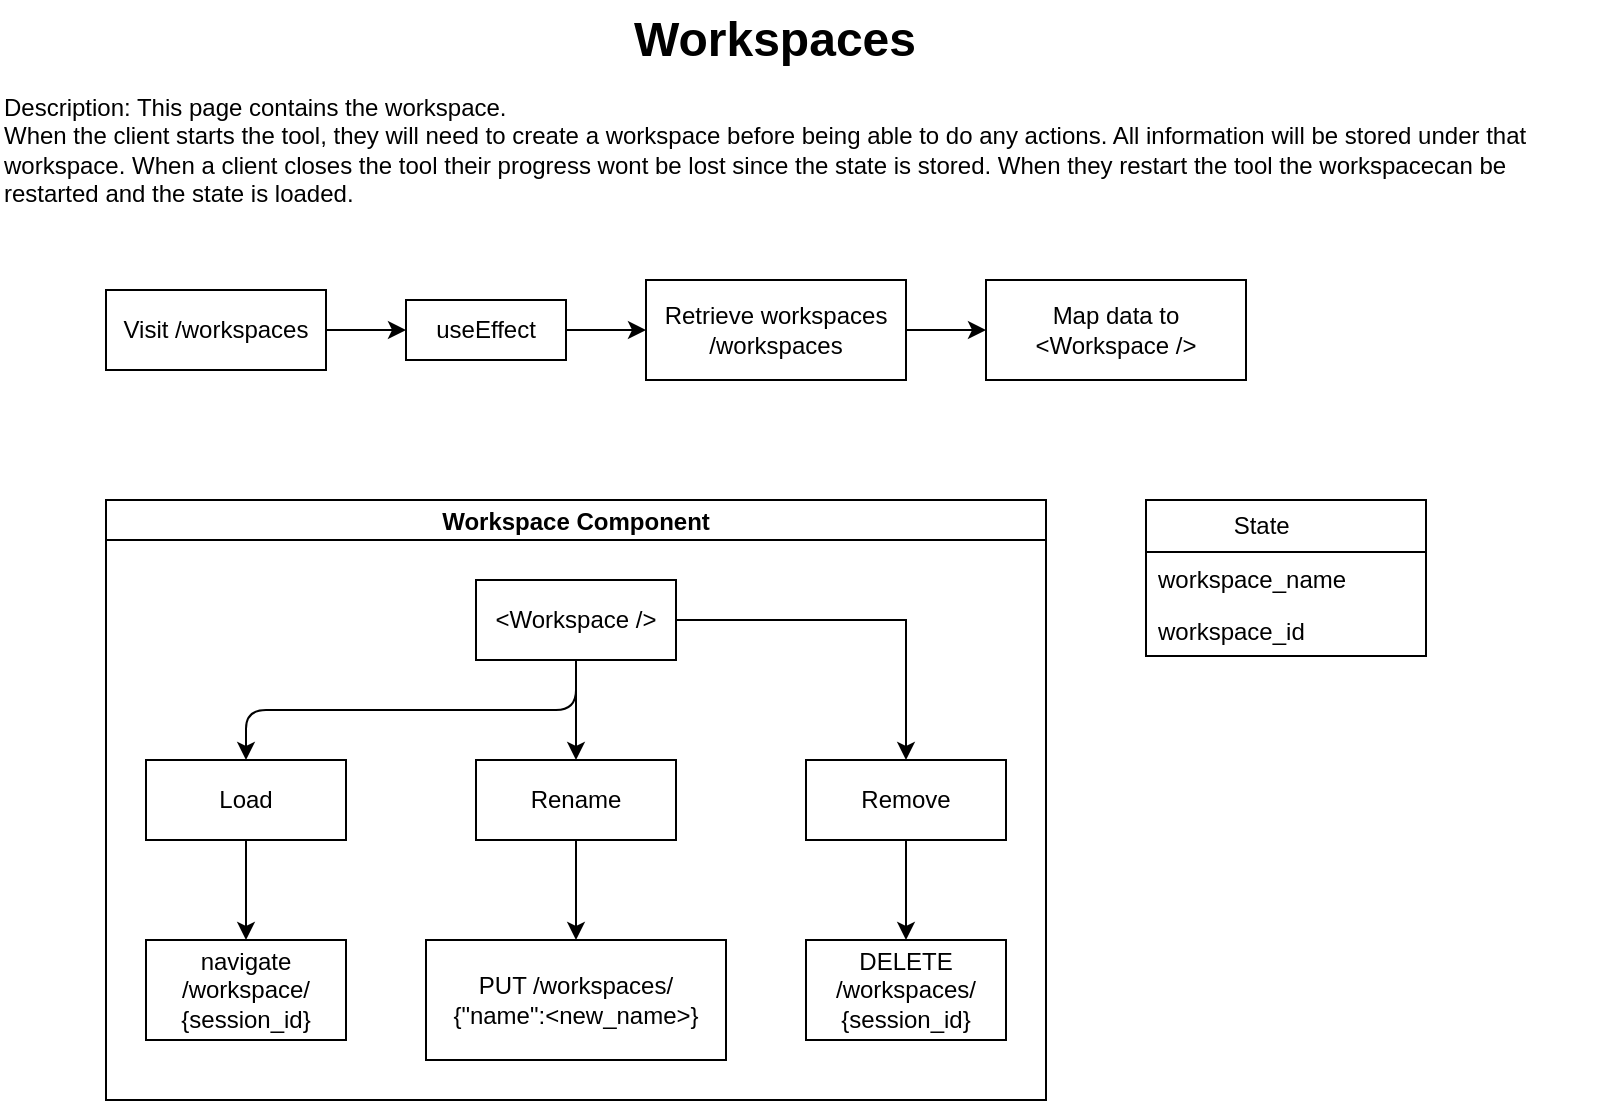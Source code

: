 <mxfile version="23.1.0" type="github" pages="3">
  <diagram id="C5RBs43oDa-KdzZeNtuy" name="Workspaces">
    <mxGraphModel dx="1674" dy="774" grid="1" gridSize="10" guides="1" tooltips="1" connect="1" arrows="1" fold="1" page="1" pageScale="1" pageWidth="827" pageHeight="1169" math="0" shadow="0">
      <root>
        <mxCell id="WIyWlLk6GJQsqaUBKTNV-0" />
        <mxCell id="WIyWlLk6GJQsqaUBKTNV-1" parent="WIyWlLk6GJQsqaUBKTNV-0" />
        <mxCell id="v_i5tdnr1hRKdBCCS-yl-0" value="&lt;div align=&quot;left&quot;&gt;Description: This page contains the workspace.&amp;nbsp;&lt;/div&gt;&lt;div align=&quot;left&quot;&gt;When the client starts the tool, they will need to create a workspace before being able to do any actions. All information will be stored under that&amp;nbsp;&lt;/div&gt;&lt;div align=&quot;left&quot;&gt;workspace. When a client closes the tool their progress wont be lost since the state is stored. When they restart the tool the workspacecan be&amp;nbsp;&lt;/div&gt;&lt;div align=&quot;left&quot;&gt;restarted and the state is loaded.&lt;br&gt;&lt;/div&gt;" style="text;html=1;align=left;verticalAlign=middle;resizable=0;points=[];autosize=1;strokeColor=none;fillColor=none;" parent="WIyWlLk6GJQsqaUBKTNV-1" vertex="1">
          <mxGeometry x="27" y="60" width="800" height="70" as="geometry" />
        </mxCell>
        <mxCell id="EzBYOWv9G92g1Ca4GdDH-0" value="Workspaces" style="text;strokeColor=none;fillColor=none;html=1;fontSize=24;fontStyle=1;verticalAlign=middle;align=center;" parent="WIyWlLk6GJQsqaUBKTNV-1" vertex="1">
          <mxGeometry x="364" y="20" width="100" height="40" as="geometry" />
        </mxCell>
        <mxCell id="EzBYOWv9G92g1Ca4GdDH-5" value="" style="edgeStyle=orthogonalEdgeStyle;rounded=0;orthogonalLoop=1;jettySize=auto;html=1;" parent="WIyWlLk6GJQsqaUBKTNV-1" source="EzBYOWv9G92g1Ca4GdDH-1" target="EzBYOWv9G92g1Ca4GdDH-4" edge="1">
          <mxGeometry relative="1" as="geometry" />
        </mxCell>
        <mxCell id="EzBYOWv9G92g1Ca4GdDH-1" value="Visit /workspaces" style="rounded=0;whiteSpace=wrap;html=1;" parent="WIyWlLk6GJQsqaUBKTNV-1" vertex="1">
          <mxGeometry x="80" y="165" width="110" height="40" as="geometry" />
        </mxCell>
        <mxCell id="EzBYOWv9G92g1Ca4GdDH-7" value="" style="edgeStyle=orthogonalEdgeStyle;rounded=0;orthogonalLoop=1;jettySize=auto;html=1;" parent="WIyWlLk6GJQsqaUBKTNV-1" source="EzBYOWv9G92g1Ca4GdDH-4" target="EzBYOWv9G92g1Ca4GdDH-6" edge="1">
          <mxGeometry relative="1" as="geometry" />
        </mxCell>
        <mxCell id="EzBYOWv9G92g1Ca4GdDH-4" value="useEffect" style="rounded=0;whiteSpace=wrap;html=1;" parent="WIyWlLk6GJQsqaUBKTNV-1" vertex="1">
          <mxGeometry x="230" y="170" width="80" height="30" as="geometry" />
        </mxCell>
        <mxCell id="D6aifxGHfua1EfnfKiCL-1" value="" style="edgeStyle=orthogonalEdgeStyle;rounded=0;orthogonalLoop=1;jettySize=auto;html=1;" edge="1" parent="WIyWlLk6GJQsqaUBKTNV-1" source="EzBYOWv9G92g1Ca4GdDH-6" target="D6aifxGHfua1EfnfKiCL-0">
          <mxGeometry relative="1" as="geometry" />
        </mxCell>
        <mxCell id="EzBYOWv9G92g1Ca4GdDH-6" value="&lt;div&gt;Retrieve workspaces&lt;/div&gt;&lt;div&gt;/workspaces&lt;br&gt;&lt;/div&gt;" style="rounded=0;whiteSpace=wrap;html=1;" parent="WIyWlLk6GJQsqaUBKTNV-1" vertex="1">
          <mxGeometry x="350" y="160" width="130" height="50" as="geometry" />
        </mxCell>
        <mxCell id="D6aifxGHfua1EfnfKiCL-0" value="Map data to &amp;lt;Workspace /&amp;gt;" style="rounded=0;whiteSpace=wrap;html=1;" vertex="1" parent="WIyWlLk6GJQsqaUBKTNV-1">
          <mxGeometry x="520" y="160" width="130" height="50" as="geometry" />
        </mxCell>
        <mxCell id="D6aifxGHfua1EfnfKiCL-15" value="Workspace Component" style="swimlane;startSize=20;horizontal=1;childLayout=treeLayout;horizontalTree=0;resizable=0;containerType=tree;fontSize=12;" vertex="1" parent="WIyWlLk6GJQsqaUBKTNV-1">
          <mxGeometry x="80" y="270" width="470" height="300" as="geometry" />
        </mxCell>
        <mxCell id="D6aifxGHfua1EfnfKiCL-16" value="&amp;lt;Workspace /&amp;gt;" style="whiteSpace=wrap;html=1;" vertex="1" parent="D6aifxGHfua1EfnfKiCL-15">
          <mxGeometry x="185" y="40" width="100" height="40" as="geometry" />
        </mxCell>
        <mxCell id="D6aifxGHfua1EfnfKiCL-17" value="Load" style="whiteSpace=wrap;html=1;" vertex="1" parent="D6aifxGHfua1EfnfKiCL-15">
          <mxGeometry x="20" y="130" width="100" height="40" as="geometry" />
        </mxCell>
        <mxCell id="D6aifxGHfua1EfnfKiCL-18" value="" style="edgeStyle=elbowEdgeStyle;elbow=vertical;html=1;rounded=1;curved=0;sourcePerimeterSpacing=0;targetPerimeterSpacing=0;startSize=6;endSize=6;" edge="1" parent="D6aifxGHfua1EfnfKiCL-15" source="D6aifxGHfua1EfnfKiCL-16" target="D6aifxGHfua1EfnfKiCL-17">
          <mxGeometry relative="1" as="geometry" />
        </mxCell>
        <mxCell id="D6aifxGHfua1EfnfKiCL-19" value="Rename" style="whiteSpace=wrap;html=1;" vertex="1" parent="D6aifxGHfua1EfnfKiCL-15">
          <mxGeometry x="185" y="130" width="100" height="40" as="geometry" />
        </mxCell>
        <mxCell id="D6aifxGHfua1EfnfKiCL-20" value="" style="edgeStyle=elbowEdgeStyle;elbow=vertical;html=1;rounded=1;curved=0;sourcePerimeterSpacing=0;targetPerimeterSpacing=0;startSize=6;endSize=6;" edge="1" parent="D6aifxGHfua1EfnfKiCL-15" source="D6aifxGHfua1EfnfKiCL-16" target="D6aifxGHfua1EfnfKiCL-19">
          <mxGeometry relative="1" as="geometry" />
        </mxCell>
        <mxCell id="D6aifxGHfua1EfnfKiCL-28" value="" style="edgeStyle=orthogonalEdgeStyle;rounded=0;orthogonalLoop=1;jettySize=auto;html=1;" edge="1" source="D6aifxGHfua1EfnfKiCL-16" target="D6aifxGHfua1EfnfKiCL-29" parent="D6aifxGHfua1EfnfKiCL-15">
          <mxGeometry relative="1" as="geometry" />
        </mxCell>
        <mxCell id="D6aifxGHfua1EfnfKiCL-29" value="Remove" style="whiteSpace=wrap;html=1;" vertex="1" parent="D6aifxGHfua1EfnfKiCL-15">
          <mxGeometry x="350" y="130" width="100" height="40" as="geometry" />
        </mxCell>
        <mxCell id="D6aifxGHfua1EfnfKiCL-30" value="" style="edgeStyle=elbowEdgeStyle;elbow=vertical;html=1;rounded=1;curved=0;sourcePerimeterSpacing=0;targetPerimeterSpacing=0;startSize=6;endSize=6;" edge="1" target="D6aifxGHfua1EfnfKiCL-31" source="D6aifxGHfua1EfnfKiCL-17" parent="D6aifxGHfua1EfnfKiCL-15">
          <mxGeometry relative="1" as="geometry">
            <mxPoint x="175.175" y="410" as="sourcePoint" />
          </mxGeometry>
        </mxCell>
        <mxCell id="D6aifxGHfua1EfnfKiCL-31" value="&lt;div&gt;navigate &lt;br&gt;&lt;/div&gt;&lt;div&gt;/workspace/&lt;/div&gt;&lt;div&gt;{session_id}&lt;br&gt;&lt;/div&gt;" style="whiteSpace=wrap;html=1;" vertex="1" parent="D6aifxGHfua1EfnfKiCL-15">
          <mxGeometry x="20" y="220" width="100" height="50" as="geometry" />
        </mxCell>
        <mxCell id="D6aifxGHfua1EfnfKiCL-32" value="" style="edgeStyle=elbowEdgeStyle;elbow=vertical;html=1;rounded=1;curved=0;sourcePerimeterSpacing=0;targetPerimeterSpacing=0;startSize=6;endSize=6;" edge="1" target="D6aifxGHfua1EfnfKiCL-33" source="D6aifxGHfua1EfnfKiCL-19" parent="D6aifxGHfua1EfnfKiCL-15">
          <mxGeometry relative="1" as="geometry">
            <mxPoint x="120.175" y="370" as="sourcePoint" />
          </mxGeometry>
        </mxCell>
        <mxCell id="D6aifxGHfua1EfnfKiCL-33" value="&lt;div&gt;PUT /workspaces/&lt;/div&gt;&lt;div&gt;{&quot;name&quot;:&amp;lt;new_name&amp;gt;}&lt;br&gt;&lt;/div&gt;" style="whiteSpace=wrap;html=1;" vertex="1" parent="D6aifxGHfua1EfnfKiCL-15">
          <mxGeometry x="160" y="220" width="150" height="60" as="geometry" />
        </mxCell>
        <mxCell id="D6aifxGHfua1EfnfKiCL-37" value="" style="edgeStyle=orthogonalEdgeStyle;rounded=0;orthogonalLoop=1;jettySize=auto;html=1;" edge="1" target="D6aifxGHfua1EfnfKiCL-38" source="D6aifxGHfua1EfnfKiCL-29" parent="D6aifxGHfua1EfnfKiCL-15">
          <mxGeometry relative="1" as="geometry">
            <mxPoint x="365.5" y="330" as="sourcePoint" />
          </mxGeometry>
        </mxCell>
        <mxCell id="D6aifxGHfua1EfnfKiCL-38" value="&lt;div&gt;DELETE&lt;/div&gt;&lt;div&gt;/workspaces/&lt;/div&gt;&lt;div&gt;{session_id}&lt;br&gt;&lt;/div&gt;" style="whiteSpace=wrap;html=1;" vertex="1" parent="D6aifxGHfua1EfnfKiCL-15">
          <mxGeometry x="350" y="220" width="100" height="50" as="geometry" />
        </mxCell>
        <mxCell id="D6aifxGHfua1EfnfKiCL-39" value="State&lt;span style=&quot;white-space: pre;&quot;&gt;&#x9;&lt;/span&gt;" style="swimlane;fontStyle=0;childLayout=stackLayout;horizontal=1;startSize=26;fillColor=none;horizontalStack=0;resizeParent=1;resizeParentMax=0;resizeLast=0;collapsible=1;marginBottom=0;html=1;" vertex="1" parent="WIyWlLk6GJQsqaUBKTNV-1">
          <mxGeometry x="600" y="270" width="140" height="78" as="geometry" />
        </mxCell>
        <mxCell id="D6aifxGHfua1EfnfKiCL-40" value="&lt;div&gt;workspace_name&lt;/div&gt;" style="text;strokeColor=none;fillColor=none;align=left;verticalAlign=top;spacingLeft=4;spacingRight=4;overflow=hidden;rotatable=0;points=[[0,0.5],[1,0.5]];portConstraint=eastwest;whiteSpace=wrap;html=1;" vertex="1" parent="D6aifxGHfua1EfnfKiCL-39">
          <mxGeometry y="26" width="140" height="26" as="geometry" />
        </mxCell>
        <mxCell id="D6aifxGHfua1EfnfKiCL-41" value="workspace_id" style="text;strokeColor=none;fillColor=none;align=left;verticalAlign=top;spacingLeft=4;spacingRight=4;overflow=hidden;rotatable=0;points=[[0,0.5],[1,0.5]];portConstraint=eastwest;whiteSpace=wrap;html=1;" vertex="1" parent="D6aifxGHfua1EfnfKiCL-39">
          <mxGeometry y="52" width="140" height="26" as="geometry" />
        </mxCell>
      </root>
    </mxGraphModel>
  </diagram>
  <diagram id="JPrMjwllJHFuSHFrtml3" name="Context Hierarchy">
    <mxGraphModel dx="1674" dy="774" grid="1" gridSize="10" guides="1" tooltips="1" connect="1" arrows="1" fold="1" page="1" pageScale="1" pageWidth="850" pageHeight="1100" math="0" shadow="0">
      <root>
        <mxCell id="0" />
        <mxCell id="1" parent="0" />
        <mxCell id="B08eD8HXd-b1nJFd696g-1" value="Workspace 1" style="swimlane;startSize=20;horizontal=1;containerType=tree;newEdgeStyle={&quot;edgeStyle&quot;:&quot;elbowEdgeStyle&quot;,&quot;startArrow&quot;:&quot;none&quot;,&quot;endArrow&quot;:&quot;none&quot;};" parent="1" vertex="1">
          <mxGeometry x="20" y="30" width="810" height="340" as="geometry" />
        </mxCell>
        <mxCell id="B08eD8HXd-b1nJFd696g-3" value="" style="edgeStyle=elbowEdgeStyle;elbow=vertical;sourcePerimeterSpacing=0;targetPerimeterSpacing=0;startArrow=none;endArrow=none;rounded=0;curved=0;" parent="B08eD8HXd-b1nJFd696g-1" source="B08eD8HXd-b1nJFd696g-4" target="B08eD8HXd-b1nJFd696g-6" edge="1">
          <mxGeometry relative="1" as="geometry" />
        </mxCell>
        <UserObject label="Workspace 1" treeRoot="1" id="B08eD8HXd-b1nJFd696g-4">
          <mxCell style="whiteSpace=wrap;html=1;align=center;treeFolding=1;treeMoving=1;newEdgeStyle={&quot;edgeStyle&quot;:&quot;elbowEdgeStyle&quot;,&quot;startArrow&quot;:&quot;none&quot;,&quot;endArrow&quot;:&quot;none&quot;};" parent="B08eD8HXd-b1nJFd696g-1" vertex="1">
            <mxGeometry x="340" y="30" width="120" height="60" as="geometry" />
          </mxCell>
        </UserObject>
        <mxCell id="B08eD8HXd-b1nJFd696g-6" value="Network" style="whiteSpace=wrap;html=1;align=center;verticalAlign=middle;treeFolding=1;treeMoving=1;newEdgeStyle={&quot;edgeStyle&quot;:&quot;elbowEdgeStyle&quot;,&quot;startArrow&quot;:&quot;none&quot;,&quot;endArrow&quot;:&quot;none&quot;};" parent="B08eD8HXd-b1nJFd696g-1" vertex="1">
          <mxGeometry x="350" y="110" width="100" height="60" as="geometry" />
        </mxCell>
        <mxCell id="B08eD8HXd-b1nJFd696g-7" style="edgeStyle=elbowEdgeStyle;rounded=0;orthogonalLoop=1;jettySize=auto;html=1;startArrow=none;endArrow=none;exitX=1;exitY=0;exitDx=0;exitDy=0;" parent="B08eD8HXd-b1nJFd696g-1" source="B08eD8HXd-b1nJFd696g-4" target="B08eD8HXd-b1nJFd696g-4" edge="1">
          <mxGeometry relative="1" as="geometry" />
        </mxCell>
        <mxCell id="B08eD8HXd-b1nJFd696g-10" value="" style="edgeStyle=elbowEdgeStyle;elbow=vertical;sourcePerimeterSpacing=0;targetPerimeterSpacing=0;startArrow=none;endArrow=none;rounded=0;curved=0;" parent="B08eD8HXd-b1nJFd696g-1" source="B08eD8HXd-b1nJFd696g-6" target="B08eD8HXd-b1nJFd696g-11" edge="1">
          <mxGeometry relative="1" as="geometry">
            <mxPoint x="530" y="120" as="sourcePoint" />
          </mxGeometry>
        </mxCell>
        <mxCell id="B08eD8HXd-b1nJFd696g-33" style="edgeStyle=elbowEdgeStyle;rounded=0;orthogonalLoop=1;jettySize=auto;html=1;startArrow=none;endArrow=none;" parent="B08eD8HXd-b1nJFd696g-1" source="B08eD8HXd-b1nJFd696g-11" target="B08eD8HXd-b1nJFd696g-29" edge="1">
          <mxGeometry relative="1" as="geometry" />
        </mxCell>
        <mxCell id="B08eD8HXd-b1nJFd696g-11" value="Sub-Network 2" style="whiteSpace=wrap;html=1;align=center;verticalAlign=middle;treeFolding=1;treeMoving=1;newEdgeStyle={&quot;edgeStyle&quot;:&quot;elbowEdgeStyle&quot;,&quot;startArrow&quot;:&quot;none&quot;,&quot;endArrow&quot;:&quot;none&quot;};" parent="B08eD8HXd-b1nJFd696g-1" vertex="1">
          <mxGeometry x="350" y="210" width="100" height="60" as="geometry" />
        </mxCell>
        <mxCell id="B08eD8HXd-b1nJFd696g-12" value="" style="edgeStyle=elbowEdgeStyle;elbow=vertical;sourcePerimeterSpacing=0;targetPerimeterSpacing=0;startArrow=none;endArrow=none;rounded=0;curved=0;" parent="B08eD8HXd-b1nJFd696g-1" source="B08eD8HXd-b1nJFd696g-6" target="B08eD8HXd-b1nJFd696g-13" edge="1">
          <mxGeometry relative="1" as="geometry">
            <mxPoint x="530" y="120" as="sourcePoint" />
          </mxGeometry>
        </mxCell>
        <mxCell id="B08eD8HXd-b1nJFd696g-23" style="edgeStyle=elbowEdgeStyle;rounded=0;orthogonalLoop=1;jettySize=auto;html=1;startArrow=none;endArrow=none;" parent="B08eD8HXd-b1nJFd696g-1" source="B08eD8HXd-b1nJFd696g-13" target="B08eD8HXd-b1nJFd696g-20" edge="1">
          <mxGeometry relative="1" as="geometry" />
        </mxCell>
        <mxCell id="B08eD8HXd-b1nJFd696g-25" style="edgeStyle=elbowEdgeStyle;rounded=0;orthogonalLoop=1;jettySize=auto;html=1;startArrow=none;endArrow=none;entryX=1;entryY=0.5;entryDx=0;entryDy=0;" parent="B08eD8HXd-b1nJFd696g-1" source="B08eD8HXd-b1nJFd696g-13" target="B08eD8HXd-b1nJFd696g-24" edge="1">
          <mxGeometry relative="1" as="geometry" />
        </mxCell>
        <mxCell id="B08eD8HXd-b1nJFd696g-13" value="Sub-Network 1" style="whiteSpace=wrap;html=1;align=center;verticalAlign=middle;treeFolding=1;treeMoving=1;newEdgeStyle={&quot;edgeStyle&quot;:&quot;elbowEdgeStyle&quot;,&quot;startArrow&quot;:&quot;none&quot;,&quot;endArrow&quot;:&quot;none&quot;};" parent="B08eD8HXd-b1nJFd696g-1" vertex="1">
          <mxGeometry x="220" y="210" width="100" height="60" as="geometry" />
        </mxCell>
        <mxCell id="B08eD8HXd-b1nJFd696g-16" value="" style="edgeStyle=elbowEdgeStyle;elbow=vertical;sourcePerimeterSpacing=0;targetPerimeterSpacing=0;startArrow=none;endArrow=none;rounded=0;curved=0;" parent="B08eD8HXd-b1nJFd696g-1" source="B08eD8HXd-b1nJFd696g-6" target="B08eD8HXd-b1nJFd696g-17" edge="1">
          <mxGeometry relative="1" as="geometry">
            <mxPoint x="530" y="120" as="sourcePoint" />
          </mxGeometry>
        </mxCell>
        <mxCell id="B08eD8HXd-b1nJFd696g-34" style="edgeStyle=elbowEdgeStyle;rounded=0;orthogonalLoop=1;jettySize=auto;html=1;startArrow=none;endArrow=none;" parent="B08eD8HXd-b1nJFd696g-1" source="B08eD8HXd-b1nJFd696g-17" target="B08eD8HXd-b1nJFd696g-28" edge="1">
          <mxGeometry relative="1" as="geometry" />
        </mxCell>
        <mxCell id="B08eD8HXd-b1nJFd696g-38" style="edgeStyle=elbowEdgeStyle;rounded=0;orthogonalLoop=1;jettySize=auto;html=1;startArrow=none;endArrow=none;" parent="B08eD8HXd-b1nJFd696g-1" source="B08eD8HXd-b1nJFd696g-17" target="B08eD8HXd-b1nJFd696g-27" edge="1">
          <mxGeometry relative="1" as="geometry" />
        </mxCell>
        <mxCell id="B08eD8HXd-b1nJFd696g-17" value="Sub-Network 3" style="whiteSpace=wrap;html=1;align=center;verticalAlign=middle;treeFolding=1;treeMoving=1;newEdgeStyle={&quot;edgeStyle&quot;:&quot;elbowEdgeStyle&quot;,&quot;startArrow&quot;:&quot;none&quot;,&quot;endArrow&quot;:&quot;none&quot;};" parent="B08eD8HXd-b1nJFd696g-1" vertex="1">
          <mxGeometry x="480" y="210" width="100" height="60" as="geometry" />
        </mxCell>
        <mxCell id="B08eD8HXd-b1nJFd696g-18" value="" style="edgeStyle=elbowEdgeStyle;elbow=vertical;sourcePerimeterSpacing=0;targetPerimeterSpacing=0;startArrow=none;endArrow=none;rounded=0;curved=0;" parent="B08eD8HXd-b1nJFd696g-1" source="B08eD8HXd-b1nJFd696g-13" target="B08eD8HXd-b1nJFd696g-19" edge="1">
          <mxGeometry relative="1" as="geometry">
            <mxPoint x="470" y="200" as="sourcePoint" />
          </mxGeometry>
        </mxCell>
        <mxCell id="B08eD8HXd-b1nJFd696g-19" value="Machine 1.2" style="whiteSpace=wrap;html=1;align=center;verticalAlign=middle;treeFolding=1;treeMoving=1;newEdgeStyle={&quot;edgeStyle&quot;:&quot;elbowEdgeStyle&quot;,&quot;startArrow&quot;:&quot;none&quot;,&quot;endArrow&quot;:&quot;none&quot;};" parent="B08eD8HXd-b1nJFd696g-1" vertex="1">
          <mxGeometry x="130" y="290" width="90" height="20" as="geometry" />
        </mxCell>
        <mxCell id="B08eD8HXd-b1nJFd696g-20" value="Machine 1.3" style="whiteSpace=wrap;html=1;align=center;verticalAlign=middle;treeFolding=1;treeMoving=1;newEdgeStyle={&quot;edgeStyle&quot;:&quot;elbowEdgeStyle&quot;,&quot;startArrow&quot;:&quot;none&quot;,&quot;endArrow&quot;:&quot;none&quot;};" parent="B08eD8HXd-b1nJFd696g-1" vertex="1">
          <mxGeometry x="240" y="290" width="90" height="20" as="geometry" />
        </mxCell>
        <mxCell id="B08eD8HXd-b1nJFd696g-24" value="Machine 1.1" style="whiteSpace=wrap;html=1;align=center;verticalAlign=middle;treeFolding=1;treeMoving=1;newEdgeStyle={&quot;edgeStyle&quot;:&quot;elbowEdgeStyle&quot;,&quot;startArrow&quot;:&quot;none&quot;,&quot;endArrow&quot;:&quot;none&quot;};" parent="B08eD8HXd-b1nJFd696g-1" vertex="1">
          <mxGeometry x="100" y="230" width="90" height="20" as="geometry" />
        </mxCell>
        <mxCell id="B08eD8HXd-b1nJFd696g-27" value="Machine 3" style="whiteSpace=wrap;html=1;align=center;verticalAlign=middle;treeFolding=1;treeMoving=1;newEdgeStyle={&quot;edgeStyle&quot;:&quot;elbowEdgeStyle&quot;,&quot;startArrow&quot;:&quot;none&quot;,&quot;endArrow&quot;:&quot;none&quot;};" parent="B08eD8HXd-b1nJFd696g-1" vertex="1">
          <mxGeometry x="610" y="230" width="90" height="20" as="geometry" />
        </mxCell>
        <mxCell id="B08eD8HXd-b1nJFd696g-28" value="Machine 1" style="whiteSpace=wrap;html=1;align=center;verticalAlign=middle;treeFolding=1;treeMoving=1;newEdgeStyle={&quot;edgeStyle&quot;:&quot;elbowEdgeStyle&quot;,&quot;startArrow&quot;:&quot;none&quot;,&quot;endArrow&quot;:&quot;none&quot;};" parent="B08eD8HXd-b1nJFd696g-1" vertex="1">
          <mxGeometry x="480" y="290" width="90" height="20" as="geometry" />
        </mxCell>
        <mxCell id="B08eD8HXd-b1nJFd696g-29" value="Machine 2.1" style="whiteSpace=wrap;html=1;align=center;verticalAlign=middle;treeFolding=1;treeMoving=1;newEdgeStyle={&quot;edgeStyle&quot;:&quot;elbowEdgeStyle&quot;,&quot;startArrow&quot;:&quot;none&quot;,&quot;endArrow&quot;:&quot;none&quot;};" parent="B08eD8HXd-b1nJFd696g-1" vertex="1">
          <mxGeometry x="360" y="290" width="90" height="20" as="geometry" />
        </mxCell>
        <mxCell id="B08eD8HXd-b1nJFd696g-39" style="edgeStyle=elbowEdgeStyle;rounded=0;orthogonalLoop=1;jettySize=auto;html=1;startArrow=none;endArrow=none;exitX=0.75;exitY=1;exitDx=0;exitDy=0;" parent="B08eD8HXd-b1nJFd696g-1" source="B08eD8HXd-b1nJFd696g-20" target="B08eD8HXd-b1nJFd696g-20" edge="1">
          <mxGeometry relative="1" as="geometry" />
        </mxCell>
        <mxCell id="B08eD8HXd-b1nJFd696g-40" value="Workspace 2" style="swimlane;startSize=20;horizontal=1;containerType=tree;newEdgeStyle={&quot;edgeStyle&quot;:&quot;elbowEdgeStyle&quot;,&quot;startArrow&quot;:&quot;none&quot;,&quot;endArrow&quot;:&quot;none&quot;};" parent="1" vertex="1">
          <mxGeometry x="20" y="400" width="810" height="340" as="geometry" />
        </mxCell>
        <mxCell id="B08eD8HXd-b1nJFd696g-41" value="" style="edgeStyle=elbowEdgeStyle;elbow=vertical;sourcePerimeterSpacing=0;targetPerimeterSpacing=0;startArrow=none;endArrow=none;rounded=0;curved=0;" parent="B08eD8HXd-b1nJFd696g-40" source="B08eD8HXd-b1nJFd696g-42" target="B08eD8HXd-b1nJFd696g-43" edge="1">
          <mxGeometry relative="1" as="geometry" />
        </mxCell>
        <UserObject label="Workspace 2" treeRoot="1" id="B08eD8HXd-b1nJFd696g-42">
          <mxCell style="whiteSpace=wrap;html=1;align=center;treeFolding=1;treeMoving=1;newEdgeStyle={&quot;edgeStyle&quot;:&quot;elbowEdgeStyle&quot;,&quot;startArrow&quot;:&quot;none&quot;,&quot;endArrow&quot;:&quot;none&quot;};" parent="B08eD8HXd-b1nJFd696g-40" vertex="1">
            <mxGeometry x="340" y="30" width="120" height="60" as="geometry" />
          </mxCell>
        </UserObject>
        <mxCell id="B08eD8HXd-b1nJFd696g-43" value="Network" style="whiteSpace=wrap;html=1;align=center;verticalAlign=middle;treeFolding=1;treeMoving=1;newEdgeStyle={&quot;edgeStyle&quot;:&quot;elbowEdgeStyle&quot;,&quot;startArrow&quot;:&quot;none&quot;,&quot;endArrow&quot;:&quot;none&quot;};" parent="B08eD8HXd-b1nJFd696g-40" vertex="1">
          <mxGeometry x="350" y="110" width="100" height="60" as="geometry" />
        </mxCell>
        <mxCell id="B08eD8HXd-b1nJFd696g-44" style="edgeStyle=elbowEdgeStyle;rounded=0;orthogonalLoop=1;jettySize=auto;html=1;startArrow=none;endArrow=none;exitX=1;exitY=0;exitDx=0;exitDy=0;" parent="B08eD8HXd-b1nJFd696g-40" source="B08eD8HXd-b1nJFd696g-42" target="B08eD8HXd-b1nJFd696g-42" edge="1">
          <mxGeometry relative="1" as="geometry" />
        </mxCell>
        <mxCell id="B08eD8HXd-b1nJFd696g-45" value="" style="edgeStyle=elbowEdgeStyle;elbow=vertical;sourcePerimeterSpacing=0;targetPerimeterSpacing=0;startArrow=none;endArrow=none;rounded=0;curved=0;" parent="B08eD8HXd-b1nJFd696g-40" source="B08eD8HXd-b1nJFd696g-43" target="B08eD8HXd-b1nJFd696g-47" edge="1">
          <mxGeometry relative="1" as="geometry">
            <mxPoint x="530" y="120" as="sourcePoint" />
          </mxGeometry>
        </mxCell>
        <mxCell id="B08eD8HXd-b1nJFd696g-46" style="edgeStyle=elbowEdgeStyle;rounded=0;orthogonalLoop=1;jettySize=auto;html=1;startArrow=none;endArrow=none;" parent="B08eD8HXd-b1nJFd696g-40" source="B08eD8HXd-b1nJFd696g-47" target="B08eD8HXd-b1nJFd696g-62" edge="1">
          <mxGeometry relative="1" as="geometry" />
        </mxCell>
        <mxCell id="B08eD8HXd-b1nJFd696g-47" value="Sub-Network 2" style="whiteSpace=wrap;html=1;align=center;verticalAlign=middle;treeFolding=1;treeMoving=1;newEdgeStyle={&quot;edgeStyle&quot;:&quot;elbowEdgeStyle&quot;,&quot;startArrow&quot;:&quot;none&quot;,&quot;endArrow&quot;:&quot;none&quot;};" parent="B08eD8HXd-b1nJFd696g-40" vertex="1">
          <mxGeometry x="350" y="210" width="100" height="60" as="geometry" />
        </mxCell>
        <mxCell id="B08eD8HXd-b1nJFd696g-48" value="" style="edgeStyle=elbowEdgeStyle;elbow=vertical;sourcePerimeterSpacing=0;targetPerimeterSpacing=0;startArrow=none;endArrow=none;rounded=0;curved=0;" parent="B08eD8HXd-b1nJFd696g-40" source="B08eD8HXd-b1nJFd696g-43" target="B08eD8HXd-b1nJFd696g-51" edge="1">
          <mxGeometry relative="1" as="geometry">
            <mxPoint x="530" y="120" as="sourcePoint" />
          </mxGeometry>
        </mxCell>
        <mxCell id="B08eD8HXd-b1nJFd696g-49" style="edgeStyle=elbowEdgeStyle;rounded=0;orthogonalLoop=1;jettySize=auto;html=1;startArrow=none;endArrow=none;" parent="B08eD8HXd-b1nJFd696g-40" source="B08eD8HXd-b1nJFd696g-51" target="B08eD8HXd-b1nJFd696g-58" edge="1">
          <mxGeometry relative="1" as="geometry" />
        </mxCell>
        <mxCell id="B08eD8HXd-b1nJFd696g-50" style="edgeStyle=elbowEdgeStyle;rounded=0;orthogonalLoop=1;jettySize=auto;html=1;startArrow=none;endArrow=none;entryX=1;entryY=0.5;entryDx=0;entryDy=0;" parent="B08eD8HXd-b1nJFd696g-40" source="B08eD8HXd-b1nJFd696g-51" target="B08eD8HXd-b1nJFd696g-59" edge="1">
          <mxGeometry relative="1" as="geometry" />
        </mxCell>
        <mxCell id="B08eD8HXd-b1nJFd696g-51" value="Sub-Network 1" style="whiteSpace=wrap;html=1;align=center;verticalAlign=middle;treeFolding=1;treeMoving=1;newEdgeStyle={&quot;edgeStyle&quot;:&quot;elbowEdgeStyle&quot;,&quot;startArrow&quot;:&quot;none&quot;,&quot;endArrow&quot;:&quot;none&quot;};" parent="B08eD8HXd-b1nJFd696g-40" vertex="1">
          <mxGeometry x="220" y="210" width="100" height="60" as="geometry" />
        </mxCell>
        <mxCell id="B08eD8HXd-b1nJFd696g-52" value="" style="edgeStyle=elbowEdgeStyle;elbow=vertical;sourcePerimeterSpacing=0;targetPerimeterSpacing=0;startArrow=none;endArrow=none;rounded=0;curved=0;" parent="B08eD8HXd-b1nJFd696g-40" source="B08eD8HXd-b1nJFd696g-43" target="B08eD8HXd-b1nJFd696g-55" edge="1">
          <mxGeometry relative="1" as="geometry">
            <mxPoint x="530" y="120" as="sourcePoint" />
          </mxGeometry>
        </mxCell>
        <mxCell id="B08eD8HXd-b1nJFd696g-53" style="edgeStyle=elbowEdgeStyle;rounded=0;orthogonalLoop=1;jettySize=auto;html=1;startArrow=none;endArrow=none;" parent="B08eD8HXd-b1nJFd696g-40" source="B08eD8HXd-b1nJFd696g-55" target="B08eD8HXd-b1nJFd696g-61" edge="1">
          <mxGeometry relative="1" as="geometry" />
        </mxCell>
        <mxCell id="B08eD8HXd-b1nJFd696g-54" style="edgeStyle=elbowEdgeStyle;rounded=0;orthogonalLoop=1;jettySize=auto;html=1;startArrow=none;endArrow=none;" parent="B08eD8HXd-b1nJFd696g-40" source="B08eD8HXd-b1nJFd696g-55" target="B08eD8HXd-b1nJFd696g-60" edge="1">
          <mxGeometry relative="1" as="geometry" />
        </mxCell>
        <mxCell id="B08eD8HXd-b1nJFd696g-55" value="Sub-Network 3" style="whiteSpace=wrap;html=1;align=center;verticalAlign=middle;treeFolding=1;treeMoving=1;newEdgeStyle={&quot;edgeStyle&quot;:&quot;elbowEdgeStyle&quot;,&quot;startArrow&quot;:&quot;none&quot;,&quot;endArrow&quot;:&quot;none&quot;};" parent="B08eD8HXd-b1nJFd696g-40" vertex="1">
          <mxGeometry x="480" y="210" width="100" height="60" as="geometry" />
        </mxCell>
        <mxCell id="B08eD8HXd-b1nJFd696g-56" value="" style="edgeStyle=elbowEdgeStyle;elbow=vertical;sourcePerimeterSpacing=0;targetPerimeterSpacing=0;startArrow=none;endArrow=none;rounded=0;curved=0;" parent="B08eD8HXd-b1nJFd696g-40" source="B08eD8HXd-b1nJFd696g-51" target="B08eD8HXd-b1nJFd696g-57" edge="1">
          <mxGeometry relative="1" as="geometry">
            <mxPoint x="470" y="200" as="sourcePoint" />
          </mxGeometry>
        </mxCell>
        <mxCell id="B08eD8HXd-b1nJFd696g-57" value="Machine 1.2" style="whiteSpace=wrap;html=1;align=center;verticalAlign=middle;treeFolding=1;treeMoving=1;newEdgeStyle={&quot;edgeStyle&quot;:&quot;elbowEdgeStyle&quot;,&quot;startArrow&quot;:&quot;none&quot;,&quot;endArrow&quot;:&quot;none&quot;};" parent="B08eD8HXd-b1nJFd696g-40" vertex="1">
          <mxGeometry x="130" y="290" width="90" height="20" as="geometry" />
        </mxCell>
        <mxCell id="B08eD8HXd-b1nJFd696g-58" value="Machine 1.3" style="whiteSpace=wrap;html=1;align=center;verticalAlign=middle;treeFolding=1;treeMoving=1;newEdgeStyle={&quot;edgeStyle&quot;:&quot;elbowEdgeStyle&quot;,&quot;startArrow&quot;:&quot;none&quot;,&quot;endArrow&quot;:&quot;none&quot;};" parent="B08eD8HXd-b1nJFd696g-40" vertex="1">
          <mxGeometry x="240" y="290" width="90" height="20" as="geometry" />
        </mxCell>
        <mxCell id="B08eD8HXd-b1nJFd696g-59" value="Machine 1.1" style="whiteSpace=wrap;html=1;align=center;verticalAlign=middle;treeFolding=1;treeMoving=1;newEdgeStyle={&quot;edgeStyle&quot;:&quot;elbowEdgeStyle&quot;,&quot;startArrow&quot;:&quot;none&quot;,&quot;endArrow&quot;:&quot;none&quot;};" parent="B08eD8HXd-b1nJFd696g-40" vertex="1">
          <mxGeometry x="100" y="230" width="90" height="20" as="geometry" />
        </mxCell>
        <mxCell id="B08eD8HXd-b1nJFd696g-60" value="Machine 3" style="whiteSpace=wrap;html=1;align=center;verticalAlign=middle;treeFolding=1;treeMoving=1;newEdgeStyle={&quot;edgeStyle&quot;:&quot;elbowEdgeStyle&quot;,&quot;startArrow&quot;:&quot;none&quot;,&quot;endArrow&quot;:&quot;none&quot;};" parent="B08eD8HXd-b1nJFd696g-40" vertex="1">
          <mxGeometry x="610" y="230" width="90" height="20" as="geometry" />
        </mxCell>
        <mxCell id="B08eD8HXd-b1nJFd696g-61" value="Machine 1" style="whiteSpace=wrap;html=1;align=center;verticalAlign=middle;treeFolding=1;treeMoving=1;newEdgeStyle={&quot;edgeStyle&quot;:&quot;elbowEdgeStyle&quot;,&quot;startArrow&quot;:&quot;none&quot;,&quot;endArrow&quot;:&quot;none&quot;};" parent="B08eD8HXd-b1nJFd696g-40" vertex="1">
          <mxGeometry x="480" y="290" width="90" height="20" as="geometry" />
        </mxCell>
        <mxCell id="B08eD8HXd-b1nJFd696g-62" value="Machine 2.1" style="whiteSpace=wrap;html=1;align=center;verticalAlign=middle;treeFolding=1;treeMoving=1;newEdgeStyle={&quot;edgeStyle&quot;:&quot;elbowEdgeStyle&quot;,&quot;startArrow&quot;:&quot;none&quot;,&quot;endArrow&quot;:&quot;none&quot;};" parent="B08eD8HXd-b1nJFd696g-40" vertex="1">
          <mxGeometry x="360" y="290" width="90" height="20" as="geometry" />
        </mxCell>
        <mxCell id="B08eD8HXd-b1nJFd696g-63" style="edgeStyle=elbowEdgeStyle;rounded=0;orthogonalLoop=1;jettySize=auto;html=1;startArrow=none;endArrow=none;exitX=0.75;exitY=1;exitDx=0;exitDy=0;" parent="B08eD8HXd-b1nJFd696g-40" source="B08eD8HXd-b1nJFd696g-58" target="B08eD8HXd-b1nJFd696g-58" edge="1">
          <mxGeometry relative="1" as="geometry" />
        </mxCell>
      </root>
    </mxGraphModel>
  </diagram>
  <diagram id="2imaYPgn3CCSWeGDgI5k" name="Network">
    <mxGraphModel dx="1674" dy="774" grid="1" gridSize="10" guides="1" tooltips="1" connect="1" arrows="1" fold="1" page="1" pageScale="1" pageWidth="850" pageHeight="1100" math="0" shadow="0">
      <root>
        <mxCell id="0" />
        <mxCell id="1" parent="0" />
        <mxCell id="mtr2j6YrBQFARkxzbf60-1" value="&lt;div align=&quot;left&quot;&gt;Description: The network page contains information about the current network that is being scanned. As the network gets mapped the information&amp;nbsp;&lt;/div&gt;&lt;div align=&quot;left&quot;&gt;will get displayed. That information should aslo be shown in the react-network-diagrams. The Network page can also perform scans on the network.&lt;br&gt;&lt;/div&gt;" style="text;html=1;align=left;verticalAlign=middle;resizable=0;points=[];autosize=1;strokeColor=none;fillColor=none;" vertex="1" parent="1">
          <mxGeometry x="20" y="65" width="830" height="40" as="geometry" />
        </mxCell>
        <mxCell id="mtr2j6YrBQFARkxzbf60-2" value="Network" style="text;strokeColor=none;fillColor=none;html=1;fontSize=24;fontStyle=1;verticalAlign=middle;align=center;" vertex="1" parent="1">
          <mxGeometry x="364" y="20" width="100" height="40" as="geometry" />
        </mxCell>
        <mxCell id="mtr2j6YrBQFARkxzbf60-3" value="" style="edgeStyle=orthogonalEdgeStyle;rounded=0;orthogonalLoop=1;jettySize=auto;html=1;" edge="1" parent="1" source="mtr2j6YrBQFARkxzbf60-4" target="mtr2j6YrBQFARkxzbf60-6">
          <mxGeometry relative="1" as="geometry" />
        </mxCell>
        <mxCell id="mtr2j6YrBQFARkxzbf60-4" value="&lt;div&gt;Visit&amp;nbsp;&lt;/div&gt;&lt;div&gt;/workspace/{workspace_id/network&lt;/div&gt;" style="rounded=0;whiteSpace=wrap;html=1;" vertex="1" parent="1">
          <mxGeometry x="30" y="127" width="120" height="75" as="geometry" />
        </mxCell>
        <mxCell id="mtr2j6YrBQFARkxzbf60-5" value="" style="edgeStyle=orthogonalEdgeStyle;rounded=0;orthogonalLoop=1;jettySize=auto;html=1;" edge="1" parent="1" source="mtr2j6YrBQFARkxzbf60-6" target="mtr2j6YrBQFARkxzbf60-8">
          <mxGeometry relative="1" as="geometry" />
        </mxCell>
        <mxCell id="mtr2j6YrBQFARkxzbf60-6" value="useEffect" style="rounded=0;whiteSpace=wrap;html=1;" vertex="1" parent="1">
          <mxGeometry x="180" y="150" width="80" height="30" as="geometry" />
        </mxCell>
        <mxCell id="mtr2j6YrBQFARkxzbf60-7" value="" style="edgeStyle=orthogonalEdgeStyle;rounded=0;orthogonalLoop=1;jettySize=auto;html=1;" edge="1" parent="1" source="mtr2j6YrBQFARkxzbf60-8" target="mtr2j6YrBQFARkxzbf60-9">
          <mxGeometry relative="1" as="geometry" />
        </mxCell>
        <mxCell id="mtr2j6YrBQFARkxzbf60-8" value="&lt;div&gt;Retrieve network&lt;/div&gt;&lt;div&gt;/network/{workspace_id}&lt;br&gt;&lt;/div&gt;" style="rounded=0;whiteSpace=wrap;html=1;" vertex="1" parent="1">
          <mxGeometry x="300" y="140" width="130" height="50" as="geometry" />
        </mxCell>
        <mxCell id="mtr2j6YrBQFARkxzbf60-9" value="Map data to &amp;lt;Workspace /&amp;gt;" style="rounded=0;whiteSpace=wrap;html=1;" vertex="1" parent="1">
          <mxGeometry x="470" y="140" width="130" height="50" as="geometry" />
        </mxCell>
        <mxCell id="mtr2j6YrBQFARkxzbf60-10" value="Network Component" style="swimlane;startSize=20;horizontal=1;childLayout=treeLayout;horizontalTree=0;resizable=0;containerType=tree;fontSize=12;" vertex="1" parent="1">
          <mxGeometry x="80" y="270" width="470" height="300" as="geometry" />
        </mxCell>
        <mxCell id="mtr2j6YrBQFARkxzbf60-11" value="&amp;lt;Network/&amp;gt;" style="whiteSpace=wrap;html=1;" vertex="1" parent="mtr2j6YrBQFARkxzbf60-10">
          <mxGeometry x="185" y="40" width="100" height="40" as="geometry" />
        </mxCell>
        <mxCell id="mtr2j6YrBQFARkxzbf60-12" value="Load" style="whiteSpace=wrap;html=1;" vertex="1" parent="mtr2j6YrBQFARkxzbf60-10">
          <mxGeometry x="20" y="130" width="100" height="40" as="geometry" />
        </mxCell>
        <mxCell id="mtr2j6YrBQFARkxzbf60-13" value="" style="edgeStyle=elbowEdgeStyle;elbow=vertical;html=1;rounded=1;curved=0;sourcePerimeterSpacing=0;targetPerimeterSpacing=0;startSize=6;endSize=6;" edge="1" parent="mtr2j6YrBQFARkxzbf60-10" source="mtr2j6YrBQFARkxzbf60-11" target="mtr2j6YrBQFARkxzbf60-12">
          <mxGeometry relative="1" as="geometry" />
        </mxCell>
        <mxCell id="mtr2j6YrBQFARkxzbf60-14" value="Rename" style="whiteSpace=wrap;html=1;" vertex="1" parent="mtr2j6YrBQFARkxzbf60-10">
          <mxGeometry x="185" y="130" width="100" height="40" as="geometry" />
        </mxCell>
        <mxCell id="mtr2j6YrBQFARkxzbf60-15" value="" style="edgeStyle=elbowEdgeStyle;elbow=vertical;html=1;rounded=1;curved=0;sourcePerimeterSpacing=0;targetPerimeterSpacing=0;startSize=6;endSize=6;" edge="1" parent="mtr2j6YrBQFARkxzbf60-10" source="mtr2j6YrBQFARkxzbf60-11" target="mtr2j6YrBQFARkxzbf60-14">
          <mxGeometry relative="1" as="geometry" />
        </mxCell>
        <mxCell id="mtr2j6YrBQFARkxzbf60-16" value="" style="edgeStyle=orthogonalEdgeStyle;rounded=0;orthogonalLoop=1;jettySize=auto;html=1;" edge="1" parent="mtr2j6YrBQFARkxzbf60-10" source="mtr2j6YrBQFARkxzbf60-11" target="mtr2j6YrBQFARkxzbf60-17">
          <mxGeometry relative="1" as="geometry" />
        </mxCell>
        <mxCell id="mtr2j6YrBQFARkxzbf60-17" value="Remove" style="whiteSpace=wrap;html=1;" vertex="1" parent="mtr2j6YrBQFARkxzbf60-10">
          <mxGeometry x="350" y="130" width="100" height="40" as="geometry" />
        </mxCell>
        <mxCell id="mtr2j6YrBQFARkxzbf60-18" value="" style="edgeStyle=elbowEdgeStyle;elbow=vertical;html=1;rounded=1;curved=0;sourcePerimeterSpacing=0;targetPerimeterSpacing=0;startSize=6;endSize=6;" edge="1" parent="mtr2j6YrBQFARkxzbf60-10" source="mtr2j6YrBQFARkxzbf60-12" target="mtr2j6YrBQFARkxzbf60-19">
          <mxGeometry relative="1" as="geometry">
            <mxPoint x="175.175" y="410" as="sourcePoint" />
          </mxGeometry>
        </mxCell>
        <mxCell id="mtr2j6YrBQFARkxzbf60-19" value="&lt;div&gt;navigate &lt;br&gt;&lt;/div&gt;&lt;div&gt;/workspace/&lt;/div&gt;&lt;div&gt;{session_id}&lt;br&gt;&lt;/div&gt;" style="whiteSpace=wrap;html=1;" vertex="1" parent="mtr2j6YrBQFARkxzbf60-10">
          <mxGeometry x="20" y="220" width="100" height="50" as="geometry" />
        </mxCell>
        <mxCell id="mtr2j6YrBQFARkxzbf60-20" value="" style="edgeStyle=elbowEdgeStyle;elbow=vertical;html=1;rounded=1;curved=0;sourcePerimeterSpacing=0;targetPerimeterSpacing=0;startSize=6;endSize=6;" edge="1" parent="mtr2j6YrBQFARkxzbf60-10" source="mtr2j6YrBQFARkxzbf60-14" target="mtr2j6YrBQFARkxzbf60-21">
          <mxGeometry relative="1" as="geometry">
            <mxPoint x="120.175" y="370" as="sourcePoint" />
          </mxGeometry>
        </mxCell>
        <mxCell id="mtr2j6YrBQFARkxzbf60-21" value="&lt;div&gt;PUT /workspaces/&lt;/div&gt;&lt;div&gt;{&quot;name&quot;:&amp;lt;new_name&amp;gt;}&lt;br&gt;&lt;/div&gt;" style="whiteSpace=wrap;html=1;" vertex="1" parent="mtr2j6YrBQFARkxzbf60-10">
          <mxGeometry x="160" y="220" width="150" height="60" as="geometry" />
        </mxCell>
        <mxCell id="mtr2j6YrBQFARkxzbf60-22" value="" style="edgeStyle=orthogonalEdgeStyle;rounded=0;orthogonalLoop=1;jettySize=auto;html=1;" edge="1" parent="mtr2j6YrBQFARkxzbf60-10" source="mtr2j6YrBQFARkxzbf60-17" target="mtr2j6YrBQFARkxzbf60-23">
          <mxGeometry relative="1" as="geometry">
            <mxPoint x="365.5" y="330" as="sourcePoint" />
          </mxGeometry>
        </mxCell>
        <mxCell id="mtr2j6YrBQFARkxzbf60-23" value="&lt;div&gt;DELETE&lt;/div&gt;&lt;div&gt;/workspaces/&lt;/div&gt;&lt;div&gt;{session_id}&lt;br&gt;&lt;/div&gt;" style="whiteSpace=wrap;html=1;" vertex="1" parent="mtr2j6YrBQFARkxzbf60-10">
          <mxGeometry x="350" y="220" width="100" height="50" as="geometry" />
        </mxCell>
        <mxCell id="mtr2j6YrBQFARkxzbf60-24" value="Network State&lt;span style=&quot;white-space: pre;&quot;&gt;&#x9;&lt;/span&gt;" style="swimlane;fontStyle=0;childLayout=stackLayout;horizontal=1;startSize=26;fillColor=none;horizontalStack=0;resizeParent=1;resizeParentMax=0;resizeLast=0;collapsible=1;marginBottom=0;html=1;" vertex="1" parent="1">
          <mxGeometry x="610" y="380" width="140" height="52" as="geometry" />
        </mxCell>
        <mxCell id="mtr2j6YrBQFARkxzbf60-25" value="machines" style="text;strokeColor=none;fillColor=none;align=left;verticalAlign=top;spacingLeft=4;spacingRight=4;overflow=hidden;rotatable=0;points=[[0,0.5],[1,0.5]];portConstraint=eastwest;whiteSpace=wrap;html=1;" vertex="1" parent="mtr2j6YrBQFARkxzbf60-24">
          <mxGeometry y="26" width="140" height="26" as="geometry" />
        </mxCell>
        <mxCell id="mtr2j6YrBQFARkxzbf60-32" style="edgeStyle=orthogonalEdgeStyle;rounded=0;orthogonalLoop=1;jettySize=auto;html=1;" edge="1" parent="1" source="mtr2j6YrBQFARkxzbf60-27" target="mtr2j6YrBQFARkxzbf60-24">
          <mxGeometry relative="1" as="geometry" />
        </mxCell>
        <mxCell id="mtr2j6YrBQFARkxzbf60-27" value="Workspace State" style="swimlane;fontStyle=0;childLayout=stackLayout;horizontal=1;startSize=26;fillColor=none;horizontalStack=0;resizeParent=1;resizeParentMax=0;resizeLast=0;collapsible=1;marginBottom=0;html=1;" vertex="1" parent="1">
          <mxGeometry x="610" y="270" width="140" height="78" as="geometry" />
        </mxCell>
        <mxCell id="mtr2j6YrBQFARkxzbf60-28" value="&lt;div&gt;workspace_name&lt;/div&gt;" style="text;strokeColor=none;fillColor=none;align=left;verticalAlign=top;spacingLeft=4;spacingRight=4;overflow=hidden;rotatable=0;points=[[0,0.5],[1,0.5]];portConstraint=eastwest;whiteSpace=wrap;html=1;" vertex="1" parent="mtr2j6YrBQFARkxzbf60-27">
          <mxGeometry y="26" width="140" height="26" as="geometry" />
        </mxCell>
        <mxCell id="mtr2j6YrBQFARkxzbf60-29" value="workspace_id" style="text;strokeColor=none;fillColor=none;align=left;verticalAlign=top;spacingLeft=4;spacingRight=4;overflow=hidden;rotatable=0;points=[[0,0.5],[1,0.5]];portConstraint=eastwest;whiteSpace=wrap;html=1;" vertex="1" parent="mtr2j6YrBQFARkxzbf60-27">
          <mxGeometry y="52" width="140" height="26" as="geometry" />
        </mxCell>
        <mxCell id="mtr2j6YrBQFARkxzbf60-35" value="Scan Component" style="swimlane;startSize=20;horizontal=1;childLayout=treeLayout;horizontalTree=0;resizable=0;containerType=tree;fontSize=12;" vertex="1" parent="1">
          <mxGeometry x="80" y="610" width="470" height="300" as="geometry" />
        </mxCell>
        <mxCell id="mtr2j6YrBQFARkxzbf60-36" value="&amp;lt;Scan/&amp;gt;" style="whiteSpace=wrap;html=1;" vertex="1" parent="mtr2j6YrBQFARkxzbf60-35">
          <mxGeometry x="185" y="40" width="100" height="40" as="geometry" />
        </mxCell>
        <mxCell id="mtr2j6YrBQFARkxzbf60-37" value="Load" style="whiteSpace=wrap;html=1;" vertex="1" parent="mtr2j6YrBQFARkxzbf60-35">
          <mxGeometry x="20" y="130" width="100" height="40" as="geometry" />
        </mxCell>
        <mxCell id="mtr2j6YrBQFARkxzbf60-38" value="" style="edgeStyle=elbowEdgeStyle;elbow=vertical;html=1;rounded=1;curved=0;sourcePerimeterSpacing=0;targetPerimeterSpacing=0;startSize=6;endSize=6;" edge="1" parent="mtr2j6YrBQFARkxzbf60-35" source="mtr2j6YrBQFARkxzbf60-36" target="mtr2j6YrBQFARkxzbf60-37">
          <mxGeometry relative="1" as="geometry" />
        </mxCell>
        <mxCell id="mtr2j6YrBQFARkxzbf60-39" value="Rename" style="whiteSpace=wrap;html=1;" vertex="1" parent="mtr2j6YrBQFARkxzbf60-35">
          <mxGeometry x="185" y="130" width="100" height="40" as="geometry" />
        </mxCell>
        <mxCell id="mtr2j6YrBQFARkxzbf60-40" value="" style="edgeStyle=elbowEdgeStyle;elbow=vertical;html=1;rounded=1;curved=0;sourcePerimeterSpacing=0;targetPerimeterSpacing=0;startSize=6;endSize=6;" edge="1" parent="mtr2j6YrBQFARkxzbf60-35" source="mtr2j6YrBQFARkxzbf60-36" target="mtr2j6YrBQFARkxzbf60-39">
          <mxGeometry relative="1" as="geometry" />
        </mxCell>
        <mxCell id="mtr2j6YrBQFARkxzbf60-41" value="" style="edgeStyle=orthogonalEdgeStyle;rounded=0;orthogonalLoop=1;jettySize=auto;html=1;" edge="1" parent="mtr2j6YrBQFARkxzbf60-35" source="mtr2j6YrBQFARkxzbf60-36" target="mtr2j6YrBQFARkxzbf60-42">
          <mxGeometry relative="1" as="geometry" />
        </mxCell>
        <mxCell id="mtr2j6YrBQFARkxzbf60-42" value="Remove" style="whiteSpace=wrap;html=1;" vertex="1" parent="mtr2j6YrBQFARkxzbf60-35">
          <mxGeometry x="350" y="130" width="100" height="40" as="geometry" />
        </mxCell>
        <mxCell id="mtr2j6YrBQFARkxzbf60-43" value="" style="edgeStyle=elbowEdgeStyle;elbow=vertical;html=1;rounded=1;curved=0;sourcePerimeterSpacing=0;targetPerimeterSpacing=0;startSize=6;endSize=6;" edge="1" parent="mtr2j6YrBQFARkxzbf60-35" source="mtr2j6YrBQFARkxzbf60-37" target="mtr2j6YrBQFARkxzbf60-44">
          <mxGeometry relative="1" as="geometry">
            <mxPoint x="175.175" y="410" as="sourcePoint" />
          </mxGeometry>
        </mxCell>
        <mxCell id="mtr2j6YrBQFARkxzbf60-44" value="&lt;div&gt;navigate &lt;br&gt;&lt;/div&gt;&lt;div&gt;/workspace/&lt;/div&gt;&lt;div&gt;{session_id}&lt;br&gt;&lt;/div&gt;" style="whiteSpace=wrap;html=1;" vertex="1" parent="mtr2j6YrBQFARkxzbf60-35">
          <mxGeometry x="20" y="220" width="100" height="50" as="geometry" />
        </mxCell>
        <mxCell id="mtr2j6YrBQFARkxzbf60-45" value="" style="edgeStyle=elbowEdgeStyle;elbow=vertical;html=1;rounded=1;curved=0;sourcePerimeterSpacing=0;targetPerimeterSpacing=0;startSize=6;endSize=6;" edge="1" parent="mtr2j6YrBQFARkxzbf60-35" source="mtr2j6YrBQFARkxzbf60-39" target="mtr2j6YrBQFARkxzbf60-46">
          <mxGeometry relative="1" as="geometry">
            <mxPoint x="120.175" y="370" as="sourcePoint" />
          </mxGeometry>
        </mxCell>
        <mxCell id="mtr2j6YrBQFARkxzbf60-46" value="&lt;div&gt;PUT /workspaces/&lt;/div&gt;&lt;div&gt;{&quot;name&quot;:&amp;lt;new_name&amp;gt;}&lt;br&gt;&lt;/div&gt;" style="whiteSpace=wrap;html=1;" vertex="1" parent="mtr2j6YrBQFARkxzbf60-35">
          <mxGeometry x="160" y="220" width="150" height="60" as="geometry" />
        </mxCell>
        <mxCell id="mtr2j6YrBQFARkxzbf60-47" value="" style="edgeStyle=orthogonalEdgeStyle;rounded=0;orthogonalLoop=1;jettySize=auto;html=1;" edge="1" parent="mtr2j6YrBQFARkxzbf60-35" source="mtr2j6YrBQFARkxzbf60-42" target="mtr2j6YrBQFARkxzbf60-48">
          <mxGeometry relative="1" as="geometry">
            <mxPoint x="365.5" y="330" as="sourcePoint" />
          </mxGeometry>
        </mxCell>
        <mxCell id="mtr2j6YrBQFARkxzbf60-48" value="&lt;div&gt;DELETE&lt;/div&gt;&lt;div&gt;/workspaces/&lt;/div&gt;&lt;div&gt;{session_id}&lt;br&gt;&lt;/div&gt;" style="whiteSpace=wrap;html=1;" vertex="1" parent="mtr2j6YrBQFARkxzbf60-35">
          <mxGeometry x="350" y="220" width="100" height="50" as="geometry" />
        </mxCell>
      </root>
    </mxGraphModel>
  </diagram>
</mxfile>
